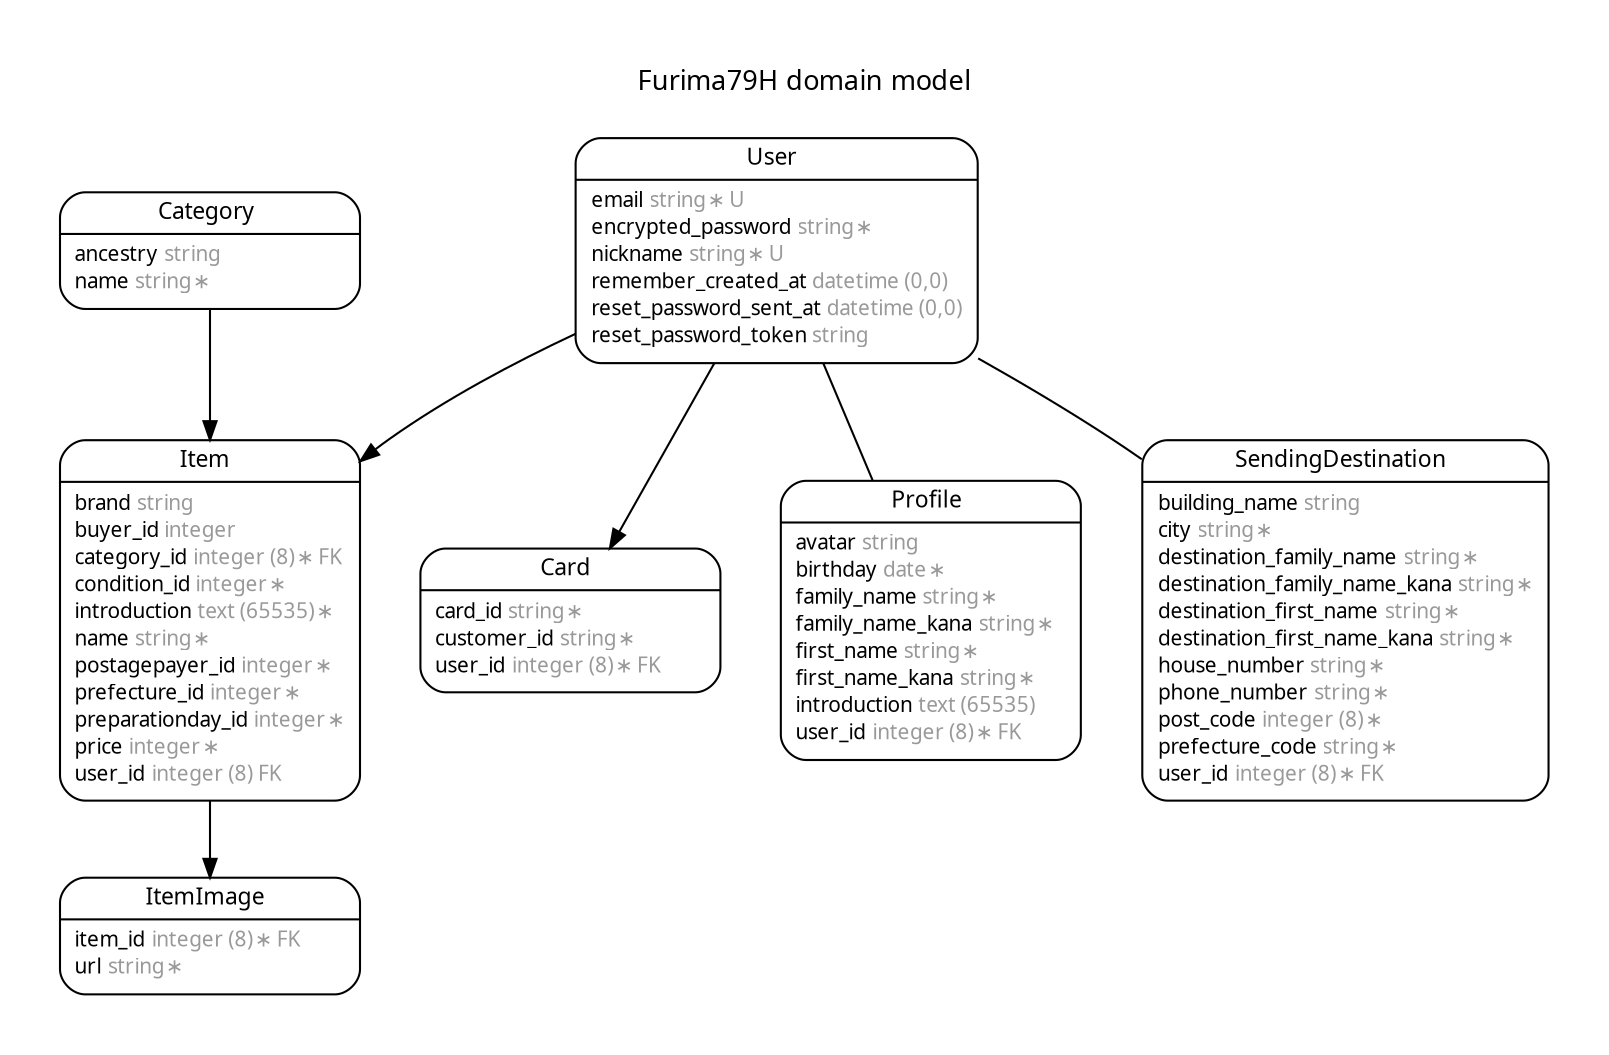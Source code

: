 digraph Furima79H {
rankdir = "LR";
ranksep = "0.5";
nodesep = "0.4";
pad = "0.4,0.4";
margin = "0,0";
concentrate = "true";
labelloc = "t";
fontsize = "13";
fontname = "Arial BoldMT";
splines = "spline";
node[ shape  =  "Mrecord" , fontsize  =  "10" , fontname  =  "ArialMT" , margin  =  "0.07,0.05" , penwidth  =  "1.0"];
edge[ fontname  =  "ArialMT" , fontsize  =  "7" , dir  =  "both" , arrowsize  =  "0.9" , penwidth  =  "1.0" , labelangle  =  "32" , labeldistance  =  "1.8"];
rankdir = "TB";
label = "Furima79H domain model\n\n";
m_Card [label = <{<table border="0" align="center" cellspacing="0.5" cellpadding="0" width="134">
  <tr><td align="center" valign="bottom" width="130"><font face="Arial BoldMT" point-size="11">Card</font></td></tr>
</table>
|
<table border="0" align="left" cellspacing="2" cellpadding="0" width="134">
  <tr><td align="left" width="130" port="card_id">card_id <font face="Arial ItalicMT" color="grey60">string ∗</font></td></tr>
  <tr><td align="left" width="130" port="customer_id">customer_id <font face="Arial ItalicMT" color="grey60">string ∗</font></td></tr>
  <tr><td align="left" width="130" port="user_id">user_id <font face="Arial ItalicMT" color="grey60">integer (8) ∗ FK</font></td></tr>
</table>
}>];
m_Category [label = <{<table border="0" align="center" cellspacing="0.5" cellpadding="0" width="134">
  <tr><td align="center" valign="bottom" width="130"><font face="Arial BoldMT" point-size="11">Category</font></td></tr>
</table>
|
<table border="0" align="left" cellspacing="2" cellpadding="0" width="134">
  <tr><td align="left" width="130" port="ancestry">ancestry <font face="Arial ItalicMT" color="grey60">string</font></td></tr>
  <tr><td align="left" width="130" port="name">name <font face="Arial ItalicMT" color="grey60">string ∗</font></td></tr>
</table>
}>];
m_Item [label = <{<table border="0" align="center" cellspacing="0.5" cellpadding="0" width="134">
  <tr><td align="center" valign="bottom" width="130"><font face="Arial BoldMT" point-size="11">Item</font></td></tr>
</table>
|
<table border="0" align="left" cellspacing="2" cellpadding="0" width="134">
  <tr><td align="left" width="130" port="brand">brand <font face="Arial ItalicMT" color="grey60">string</font></td></tr>
  <tr><td align="left" width="130" port="buyer_id">buyer_id <font face="Arial ItalicMT" color="grey60">integer</font></td></tr>
  <tr><td align="left" width="130" port="category_id">category_id <font face="Arial ItalicMT" color="grey60">integer (8) ∗ FK</font></td></tr>
  <tr><td align="left" width="130" port="condition_id">condition_id <font face="Arial ItalicMT" color="grey60">integer ∗</font></td></tr>
  <tr><td align="left" width="130" port="introduction">introduction <font face="Arial ItalicMT" color="grey60">text (65535) ∗</font></td></tr>
  <tr><td align="left" width="130" port="name">name <font face="Arial ItalicMT" color="grey60">string ∗</font></td></tr>
  <tr><td align="left" width="130" port="postagepayer_id">postagepayer_id <font face="Arial ItalicMT" color="grey60">integer ∗</font></td></tr>
  <tr><td align="left" width="130" port="prefecture_id">prefecture_id <font face="Arial ItalicMT" color="grey60">integer ∗</font></td></tr>
  <tr><td align="left" width="130" port="preparationday_id">preparationday_id <font face="Arial ItalicMT" color="grey60">integer ∗</font></td></tr>
  <tr><td align="left" width="130" port="price">price <font face="Arial ItalicMT" color="grey60">integer ∗</font></td></tr>
  <tr><td align="left" width="130" port="user_id">user_id <font face="Arial ItalicMT" color="grey60">integer (8) FK</font></td></tr>
</table>
}>];
m_ItemImage [label = <{<table border="0" align="center" cellspacing="0.5" cellpadding="0" width="134">
  <tr><td align="center" valign="bottom" width="130"><font face="Arial BoldMT" point-size="11">ItemImage</font></td></tr>
</table>
|
<table border="0" align="left" cellspacing="2" cellpadding="0" width="134">
  <tr><td align="left" width="130" port="item_id">item_id <font face="Arial ItalicMT" color="grey60">integer (8) ∗ FK</font></td></tr>
  <tr><td align="left" width="130" port="url">url <font face="Arial ItalicMT" color="grey60">string ∗</font></td></tr>
</table>
}>];
m_Profile [label = <{<table border="0" align="center" cellspacing="0.5" cellpadding="0" width="134">
  <tr><td align="center" valign="bottom" width="130"><font face="Arial BoldMT" point-size="11">Profile</font></td></tr>
</table>
|
<table border="0" align="left" cellspacing="2" cellpadding="0" width="134">
  <tr><td align="left" width="130" port="avatar">avatar <font face="Arial ItalicMT" color="grey60">string</font></td></tr>
  <tr><td align="left" width="130" port="birthday">birthday <font face="Arial ItalicMT" color="grey60">date ∗</font></td></tr>
  <tr><td align="left" width="130" port="family_name">family_name <font face="Arial ItalicMT" color="grey60">string ∗</font></td></tr>
  <tr><td align="left" width="130" port="family_name_kana">family_name_kana <font face="Arial ItalicMT" color="grey60">string ∗</font></td></tr>
  <tr><td align="left" width="130" port="first_name">first_name <font face="Arial ItalicMT" color="grey60">string ∗</font></td></tr>
  <tr><td align="left" width="130" port="first_name_kana">first_name_kana <font face="Arial ItalicMT" color="grey60">string ∗</font></td></tr>
  <tr><td align="left" width="130" port="introduction">introduction <font face="Arial ItalicMT" color="grey60">text (65535)</font></td></tr>
  <tr><td align="left" width="130" port="user_id">user_id <font face="Arial ItalicMT" color="grey60">integer (8) ∗ FK</font></td></tr>
</table>
}>];
m_SendingDestination [label = <{<table border="0" align="center" cellspacing="0.5" cellpadding="0" width="134">
  <tr><td align="center" valign="bottom" width="130"><font face="Arial BoldMT" point-size="11">SendingDestination</font></td></tr>
</table>
|
<table border="0" align="left" cellspacing="2" cellpadding="0" width="134">
  <tr><td align="left" width="130" port="building_name">building_name <font face="Arial ItalicMT" color="grey60">string</font></td></tr>
  <tr><td align="left" width="130" port="city">city <font face="Arial ItalicMT" color="grey60">string ∗</font></td></tr>
  <tr><td align="left" width="130" port="destination_family_name">destination_family_name <font face="Arial ItalicMT" color="grey60">string ∗</font></td></tr>
  <tr><td align="left" width="130" port="destination_family_name_kana">destination_family_name_kana <font face="Arial ItalicMT" color="grey60">string ∗</font></td></tr>
  <tr><td align="left" width="130" port="destination_first_name">destination_first_name <font face="Arial ItalicMT" color="grey60">string ∗</font></td></tr>
  <tr><td align="left" width="130" port="destination_first_name_kana">destination_first_name_kana <font face="Arial ItalicMT" color="grey60">string ∗</font></td></tr>
  <tr><td align="left" width="130" port="house_number">house_number <font face="Arial ItalicMT" color="grey60">string ∗</font></td></tr>
  <tr><td align="left" width="130" port="phone_number">phone_number <font face="Arial ItalicMT" color="grey60">string ∗</font></td></tr>
  <tr><td align="left" width="130" port="post_code">post_code <font face="Arial ItalicMT" color="grey60">integer (8) ∗</font></td></tr>
  <tr><td align="left" width="130" port="prefecture_code">prefecture_code <font face="Arial ItalicMT" color="grey60">string ∗</font></td></tr>
  <tr><td align="left" width="130" port="user_id">user_id <font face="Arial ItalicMT" color="grey60">integer (8) ∗ FK</font></td></tr>
</table>
}>];
m_User [label = <{<table border="0" align="center" cellspacing="0.5" cellpadding="0" width="134">
  <tr><td align="center" valign="bottom" width="130"><font face="Arial BoldMT" point-size="11">User</font></td></tr>
</table>
|
<table border="0" align="left" cellspacing="2" cellpadding="0" width="134">
  <tr><td align="left" width="130" port="email">email <font face="Arial ItalicMT" color="grey60">string ∗ U</font></td></tr>
  <tr><td align="left" width="130" port="encrypted_password">encrypted_password <font face="Arial ItalicMT" color="grey60">string ∗</font></td></tr>
  <tr><td align="left" width="130" port="nickname">nickname <font face="Arial ItalicMT" color="grey60">string ∗ U</font></td></tr>
  <tr><td align="left" width="130" port="remember_created_at">remember_created_at <font face="Arial ItalicMT" color="grey60">datetime (0,0)</font></td></tr>
  <tr><td align="left" width="130" port="reset_password_sent_at">reset_password_sent_at <font face="Arial ItalicMT" color="grey60">datetime (0,0)</font></td></tr>
  <tr><td align="left" width="130" port="reset_password_token">reset_password_token <font face="Arial ItalicMT" color="grey60">string</font></td></tr>
</table>
}>];
  m_User -> m_Card [arrowhead = "normal", arrowtail = "none", weight = "2"];
  m_User -> m_Profile [arrowhead = "none", arrowtail = "none", weight = "2"];
  m_User -> m_Item [arrowhead = "normal", arrowtail = "none", weight = "2"];
  m_User -> m_SendingDestination [arrowhead = "none", arrowtail = "none", weight = "2"];
  m_Category -> m_Item [arrowhead = "normal", arrowtail = "none", weight = "2"];
  m_Item -> m_ItemImage [arrowhead = "normal", arrowtail = "none", weight = "2"];
}
